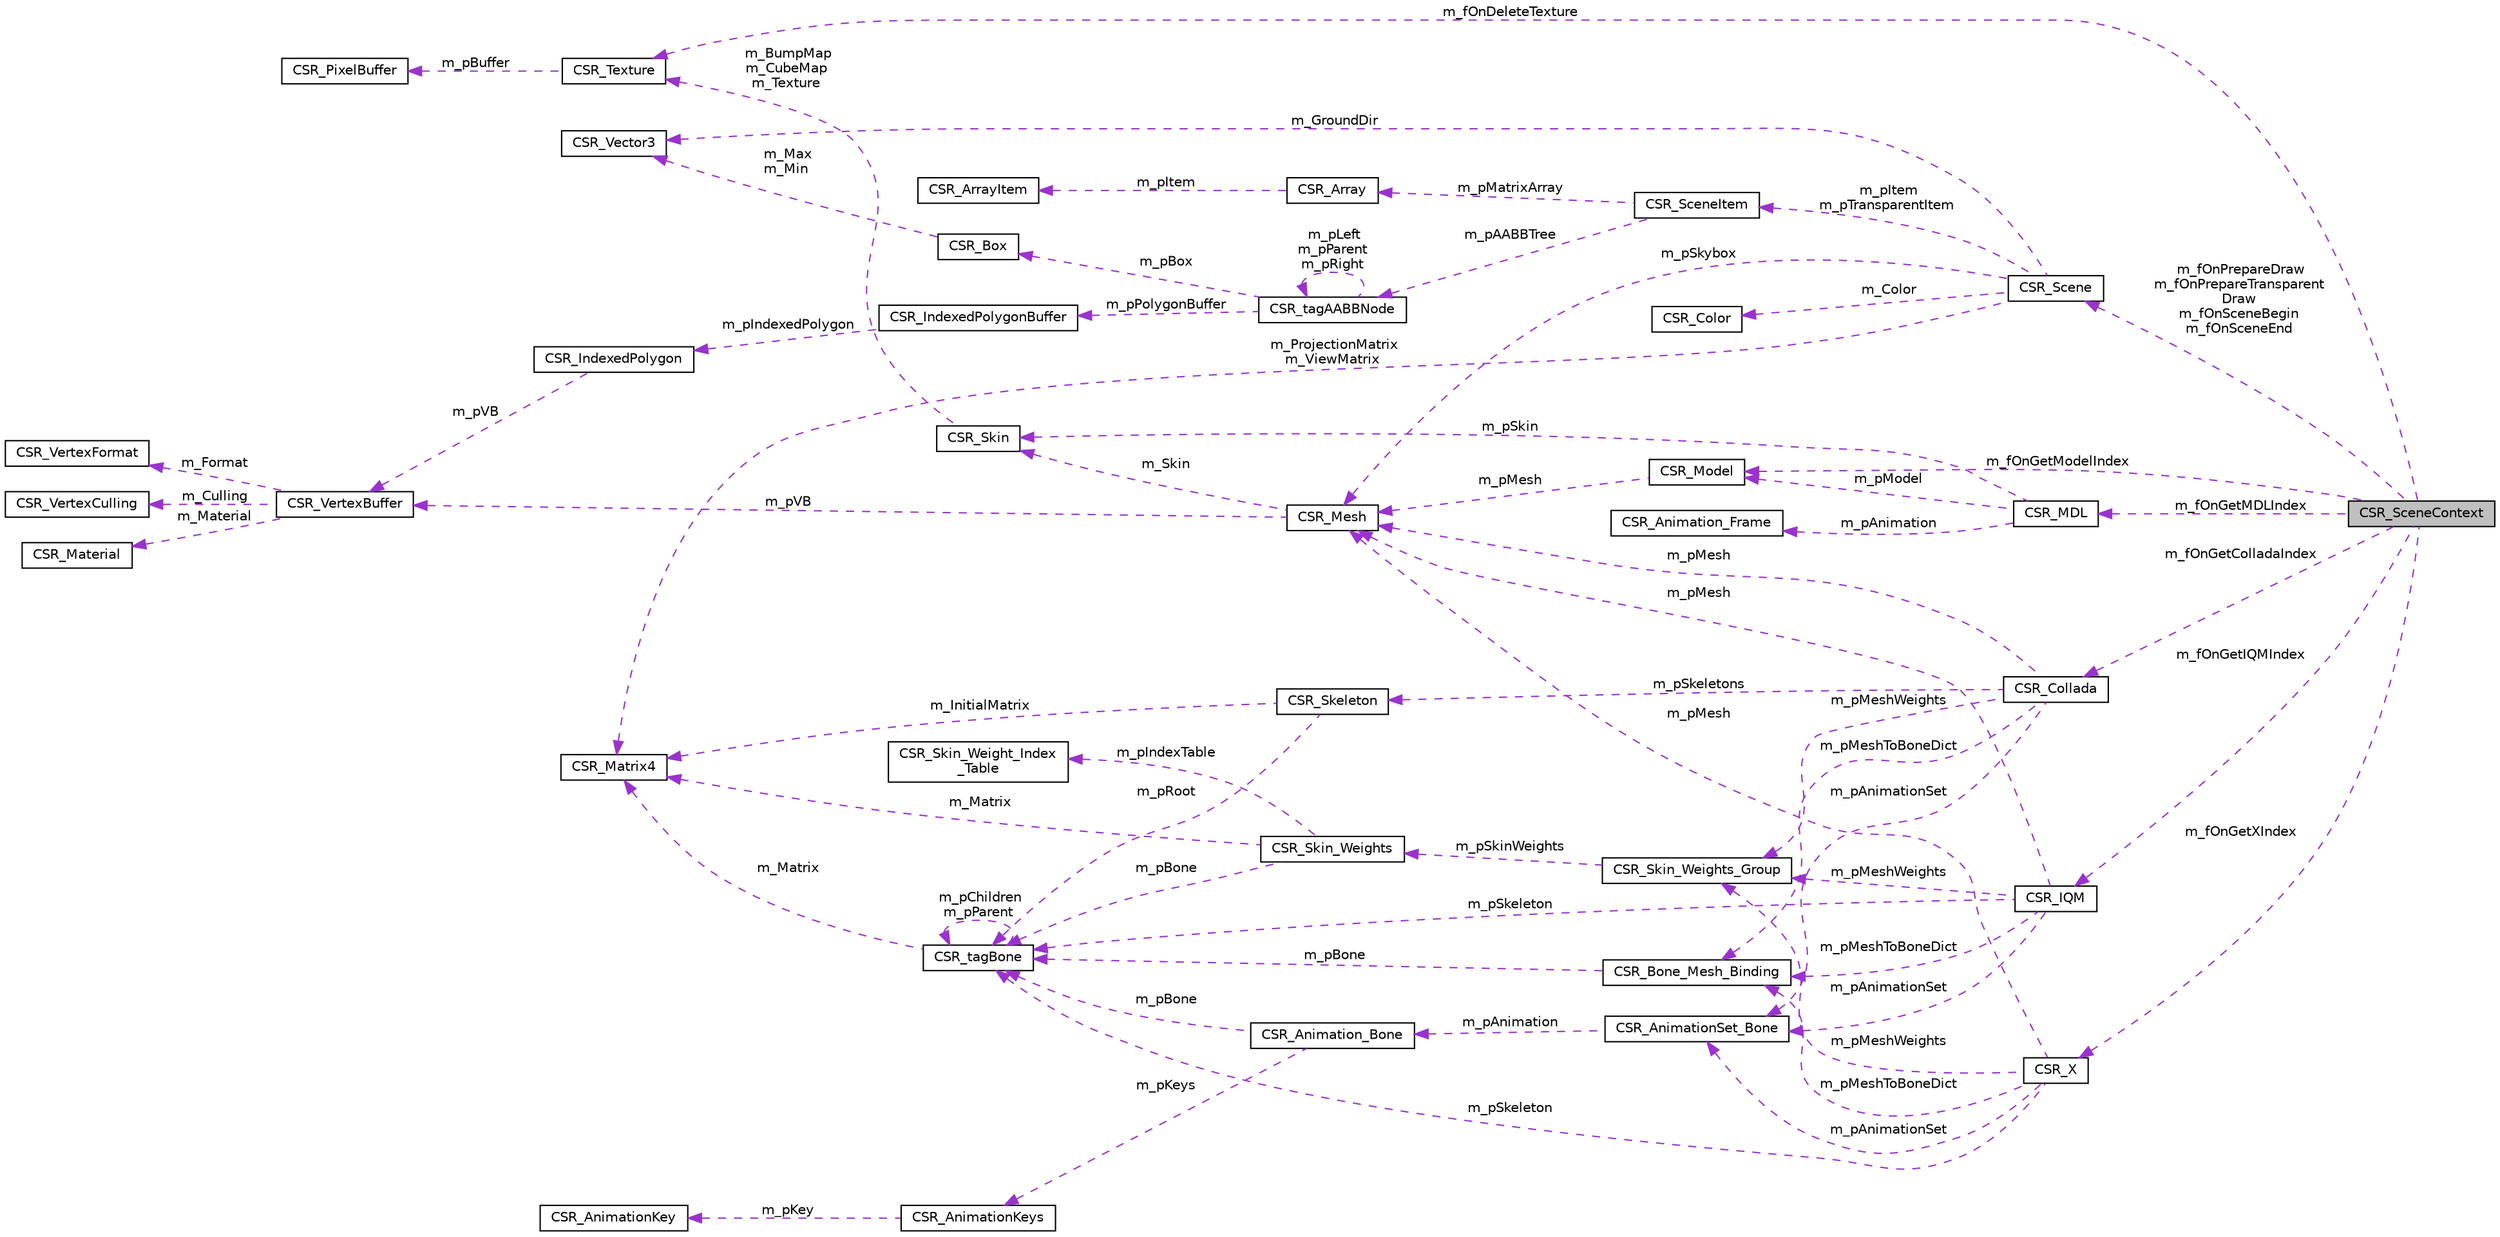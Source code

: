 digraph "CSR_SceneContext"
{
 // LATEX_PDF_SIZE
  edge [fontname="Helvetica",fontsize="10",labelfontname="Helvetica",labelfontsize="10"];
  node [fontname="Helvetica",fontsize="10",shape=record];
  rankdir="LR";
  Node1 [label="CSR_SceneContext",height=0.2,width=0.4,color="black", fillcolor="grey75", style="filled", fontcolor="black",tooltip=" "];
  Node2 -> Node1 [dir="back",color="darkorchid3",fontsize="10",style="dashed",label=" m_fOnPrepareDraw\nm_fOnPrepareTransparent\lDraw\nm_fOnSceneBegin\nm_fOnSceneEnd" ,fontname="Helvetica"];
  Node2 [label="CSR_Scene",height=0.2,width=0.4,color="black", fillcolor="white", style="filled",URL="$struct_c_s_r___scene.html",tooltip=" "];
  Node3 -> Node2 [dir="back",color="darkorchid3",fontsize="10",style="dashed",label=" m_Color" ,fontname="Helvetica"];
  Node3 [label="CSR_Color",height=0.2,width=0.4,color="black", fillcolor="white", style="filled",URL="$struct_c_s_r___color.html",tooltip=" "];
  Node4 -> Node2 [dir="back",color="darkorchid3",fontsize="10",style="dashed",label=" m_ProjectionMatrix\nm_ViewMatrix" ,fontname="Helvetica"];
  Node4 [label="CSR_Matrix4",height=0.2,width=0.4,color="black", fillcolor="white", style="filled",URL="$struct_c_s_r___matrix4.html",tooltip=" "];
  Node5 -> Node2 [dir="back",color="darkorchid3",fontsize="10",style="dashed",label=" m_GroundDir" ,fontname="Helvetica"];
  Node5 [label="CSR_Vector3",height=0.2,width=0.4,color="black", fillcolor="white", style="filled",URL="$struct_c_s_r___vector3.html",tooltip=" "];
  Node6 -> Node2 [dir="back",color="darkorchid3",fontsize="10",style="dashed",label=" m_pSkybox" ,fontname="Helvetica"];
  Node6 [label="CSR_Mesh",height=0.2,width=0.4,color="black", fillcolor="white", style="filled",URL="$struct_c_s_r___mesh.html",tooltip=" "];
  Node7 -> Node6 [dir="back",color="darkorchid3",fontsize="10",style="dashed",label=" m_Skin" ,fontname="Helvetica"];
  Node7 [label="CSR_Skin",height=0.2,width=0.4,color="black", fillcolor="white", style="filled",URL="$struct_c_s_r___skin.html",tooltip=" "];
  Node8 -> Node7 [dir="back",color="darkorchid3",fontsize="10",style="dashed",label=" m_BumpMap\nm_CubeMap\nm_Texture" ,fontname="Helvetica"];
  Node8 [label="CSR_Texture",height=0.2,width=0.4,color="black", fillcolor="white", style="filled",URL="$struct_c_s_r___texture.html",tooltip=" "];
  Node9 -> Node8 [dir="back",color="darkorchid3",fontsize="10",style="dashed",label=" m_pBuffer" ,fontname="Helvetica"];
  Node9 [label="CSR_PixelBuffer",height=0.2,width=0.4,color="black", fillcolor="white", style="filled",URL="$struct_c_s_r___pixel_buffer.html",tooltip=" "];
  Node10 -> Node6 [dir="back",color="darkorchid3",fontsize="10",style="dashed",label=" m_pVB" ,fontname="Helvetica"];
  Node10 [label="CSR_VertexBuffer",height=0.2,width=0.4,color="black", fillcolor="white", style="filled",URL="$struct_c_s_r___vertex_buffer.html",tooltip=" "];
  Node11 -> Node10 [dir="back",color="darkorchid3",fontsize="10",style="dashed",label=" m_Format" ,fontname="Helvetica"];
  Node11 [label="CSR_VertexFormat",height=0.2,width=0.4,color="black", fillcolor="white", style="filled",URL="$struct_c_s_r___vertex_format.html",tooltip=" "];
  Node12 -> Node10 [dir="back",color="darkorchid3",fontsize="10",style="dashed",label=" m_Culling" ,fontname="Helvetica"];
  Node12 [label="CSR_VertexCulling",height=0.2,width=0.4,color="black", fillcolor="white", style="filled",URL="$struct_c_s_r___vertex_culling.html",tooltip=" "];
  Node13 -> Node10 [dir="back",color="darkorchid3",fontsize="10",style="dashed",label=" m_Material" ,fontname="Helvetica"];
  Node13 [label="CSR_Material",height=0.2,width=0.4,color="black", fillcolor="white", style="filled",URL="$struct_c_s_r___material.html",tooltip=" "];
  Node14 -> Node2 [dir="back",color="darkorchid3",fontsize="10",style="dashed",label=" m_pItem\nm_pTransparentItem" ,fontname="Helvetica"];
  Node14 [label="CSR_SceneItem",height=0.2,width=0.4,color="black", fillcolor="white", style="filled",URL="$struct_c_s_r___scene_item.html",tooltip=" "];
  Node15 -> Node14 [dir="back",color="darkorchid3",fontsize="10",style="dashed",label=" m_pMatrixArray" ,fontname="Helvetica"];
  Node15 [label="CSR_Array",height=0.2,width=0.4,color="black", fillcolor="white", style="filled",URL="$struct_c_s_r___array.html",tooltip=" "];
  Node16 -> Node15 [dir="back",color="darkorchid3",fontsize="10",style="dashed",label=" m_pItem" ,fontname="Helvetica"];
  Node16 [label="CSR_ArrayItem",height=0.2,width=0.4,color="black", fillcolor="white", style="filled",URL="$struct_c_s_r___array_item.html",tooltip=" "];
  Node17 -> Node14 [dir="back",color="darkorchid3",fontsize="10",style="dashed",label=" m_pAABBTree" ,fontname="Helvetica"];
  Node17 [label="CSR_tagAABBNode",height=0.2,width=0.4,color="black", fillcolor="white", style="filled",URL="$struct_c_s_r__tag_a_a_b_b_node.html",tooltip=" "];
  Node17 -> Node17 [dir="back",color="darkorchid3",fontsize="10",style="dashed",label=" m_pLeft\nm_pParent\nm_pRight" ,fontname="Helvetica"];
  Node18 -> Node17 [dir="back",color="darkorchid3",fontsize="10",style="dashed",label=" m_pBox" ,fontname="Helvetica"];
  Node18 [label="CSR_Box",height=0.2,width=0.4,color="black", fillcolor="white", style="filled",URL="$struct_c_s_r___box.html",tooltip=" "];
  Node5 -> Node18 [dir="back",color="darkorchid3",fontsize="10",style="dashed",label=" m_Max\nm_Min" ,fontname="Helvetica"];
  Node19 -> Node17 [dir="back",color="darkorchid3",fontsize="10",style="dashed",label=" m_pPolygonBuffer" ,fontname="Helvetica"];
  Node19 [label="CSR_IndexedPolygonBuffer",height=0.2,width=0.4,color="black", fillcolor="white", style="filled",URL="$struct_c_s_r___indexed_polygon_buffer.html",tooltip=" "];
  Node20 -> Node19 [dir="back",color="darkorchid3",fontsize="10",style="dashed",label=" m_pIndexedPolygon" ,fontname="Helvetica"];
  Node20 [label="CSR_IndexedPolygon",height=0.2,width=0.4,color="black", fillcolor="white", style="filled",URL="$struct_c_s_r___indexed_polygon.html",tooltip=" "];
  Node10 -> Node20 [dir="back",color="darkorchid3",fontsize="10",style="dashed",label=" m_pVB" ,fontname="Helvetica"];
  Node21 -> Node1 [dir="back",color="darkorchid3",fontsize="10",style="dashed",label=" m_fOnGetModelIndex" ,fontname="Helvetica"];
  Node21 [label="CSR_Model",height=0.2,width=0.4,color="black", fillcolor="white", style="filled",URL="$struct_c_s_r___model.html",tooltip=" "];
  Node6 -> Node21 [dir="back",color="darkorchid3",fontsize="10",style="dashed",label=" m_pMesh" ,fontname="Helvetica"];
  Node22 -> Node1 [dir="back",color="darkorchid3",fontsize="10",style="dashed",label=" m_fOnGetColladaIndex" ,fontname="Helvetica"];
  Node22 [label="CSR_Collada",height=0.2,width=0.4,color="black", fillcolor="white", style="filled",URL="$struct_c_s_r___collada.html",tooltip=" "];
  Node6 -> Node22 [dir="back",color="darkorchid3",fontsize="10",style="dashed",label=" m_pMesh" ,fontname="Helvetica"];
  Node23 -> Node22 [dir="back",color="darkorchid3",fontsize="10",style="dashed",label=" m_pMeshWeights" ,fontname="Helvetica"];
  Node23 [label="CSR_Skin_Weights_Group",height=0.2,width=0.4,color="black", fillcolor="white", style="filled",URL="$struct_c_s_r___skin___weights___group.html",tooltip=" "];
  Node24 -> Node23 [dir="back",color="darkorchid3",fontsize="10",style="dashed",label=" m_pSkinWeights" ,fontname="Helvetica"];
  Node24 [label="CSR_Skin_Weights",height=0.2,width=0.4,color="black", fillcolor="white", style="filled",URL="$struct_c_s_r___skin___weights.html",tooltip=" "];
  Node25 -> Node24 [dir="back",color="darkorchid3",fontsize="10",style="dashed",label=" m_pBone" ,fontname="Helvetica"];
  Node25 [label="CSR_tagBone",height=0.2,width=0.4,color="black", fillcolor="white", style="filled",URL="$struct_c_s_r__tag_bone.html",tooltip=" "];
  Node4 -> Node25 [dir="back",color="darkorchid3",fontsize="10",style="dashed",label=" m_Matrix" ,fontname="Helvetica"];
  Node25 -> Node25 [dir="back",color="darkorchid3",fontsize="10",style="dashed",label=" m_pChildren\nm_pParent" ,fontname="Helvetica"];
  Node4 -> Node24 [dir="back",color="darkorchid3",fontsize="10",style="dashed",label=" m_Matrix" ,fontname="Helvetica"];
  Node26 -> Node24 [dir="back",color="darkorchid3",fontsize="10",style="dashed",label=" m_pIndexTable" ,fontname="Helvetica"];
  Node26 [label="CSR_Skin_Weight_Index\l_Table",height=0.2,width=0.4,color="black", fillcolor="white", style="filled",URL="$struct_c_s_r___skin___weight___index___table.html",tooltip=" "];
  Node27 -> Node22 [dir="back",color="darkorchid3",fontsize="10",style="dashed",label=" m_pMeshToBoneDict" ,fontname="Helvetica"];
  Node27 [label="CSR_Bone_Mesh_Binding",height=0.2,width=0.4,color="black", fillcolor="white", style="filled",URL="$struct_c_s_r___bone___mesh___binding.html",tooltip=" "];
  Node25 -> Node27 [dir="back",color="darkorchid3",fontsize="10",style="dashed",label=" m_pBone" ,fontname="Helvetica"];
  Node28 -> Node22 [dir="back",color="darkorchid3",fontsize="10",style="dashed",label=" m_pSkeletons" ,fontname="Helvetica"];
  Node28 [label="CSR_Skeleton",height=0.2,width=0.4,color="black", fillcolor="white", style="filled",URL="$struct_c_s_r___skeleton.html",tooltip=" "];
  Node25 -> Node28 [dir="back",color="darkorchid3",fontsize="10",style="dashed",label=" m_pRoot" ,fontname="Helvetica"];
  Node4 -> Node28 [dir="back",color="darkorchid3",fontsize="10",style="dashed",label=" m_InitialMatrix" ,fontname="Helvetica"];
  Node29 -> Node22 [dir="back",color="darkorchid3",fontsize="10",style="dashed",label=" m_pAnimationSet" ,fontname="Helvetica"];
  Node29 [label="CSR_AnimationSet_Bone",height=0.2,width=0.4,color="black", fillcolor="white", style="filled",URL="$struct_c_s_r___animation_set___bone.html",tooltip=" "];
  Node30 -> Node29 [dir="back",color="darkorchid3",fontsize="10",style="dashed",label=" m_pAnimation" ,fontname="Helvetica"];
  Node30 [label="CSR_Animation_Bone",height=0.2,width=0.4,color="black", fillcolor="white", style="filled",URL="$struct_c_s_r___animation___bone.html",tooltip=" "];
  Node25 -> Node30 [dir="back",color="darkorchid3",fontsize="10",style="dashed",label=" m_pBone" ,fontname="Helvetica"];
  Node31 -> Node30 [dir="back",color="darkorchid3",fontsize="10",style="dashed",label=" m_pKeys" ,fontname="Helvetica"];
  Node31 [label="CSR_AnimationKeys",height=0.2,width=0.4,color="black", fillcolor="white", style="filled",URL="$struct_c_s_r___animation_keys.html",tooltip=" "];
  Node32 -> Node31 [dir="back",color="darkorchid3",fontsize="10",style="dashed",label=" m_pKey" ,fontname="Helvetica"];
  Node32 [label="CSR_AnimationKey",height=0.2,width=0.4,color="black", fillcolor="white", style="filled",URL="$struct_c_s_r___animation_key.html",tooltip=" "];
  Node33 -> Node1 [dir="back",color="darkorchid3",fontsize="10",style="dashed",label=" m_fOnGetIQMIndex" ,fontname="Helvetica"];
  Node33 [label="CSR_IQM",height=0.2,width=0.4,color="black", fillcolor="white", style="filled",URL="$struct_c_s_r___i_q_m.html",tooltip=" "];
  Node6 -> Node33 [dir="back",color="darkorchid3",fontsize="10",style="dashed",label=" m_pMesh" ,fontname="Helvetica"];
  Node23 -> Node33 [dir="back",color="darkorchid3",fontsize="10",style="dashed",label=" m_pMeshWeights" ,fontname="Helvetica"];
  Node27 -> Node33 [dir="back",color="darkorchid3",fontsize="10",style="dashed",label=" m_pMeshToBoneDict" ,fontname="Helvetica"];
  Node25 -> Node33 [dir="back",color="darkorchid3",fontsize="10",style="dashed",label=" m_pSkeleton" ,fontname="Helvetica"];
  Node29 -> Node33 [dir="back",color="darkorchid3",fontsize="10",style="dashed",label=" m_pAnimationSet" ,fontname="Helvetica"];
  Node34 -> Node1 [dir="back",color="darkorchid3",fontsize="10",style="dashed",label=" m_fOnGetMDLIndex" ,fontname="Helvetica"];
  Node34 [label="CSR_MDL",height=0.2,width=0.4,color="black", fillcolor="white", style="filled",URL="$struct_c_s_r___m_d_l.html",tooltip=" "];
  Node21 -> Node34 [dir="back",color="darkorchid3",fontsize="10",style="dashed",label=" m_pModel" ,fontname="Helvetica"];
  Node35 -> Node34 [dir="back",color="darkorchid3",fontsize="10",style="dashed",label=" m_pAnimation" ,fontname="Helvetica"];
  Node35 [label="CSR_Animation_Frame",height=0.2,width=0.4,color="black", fillcolor="white", style="filled",URL="$struct_c_s_r___animation___frame.html",tooltip=" "];
  Node7 -> Node34 [dir="back",color="darkorchid3",fontsize="10",style="dashed",label=" m_pSkin" ,fontname="Helvetica"];
  Node36 -> Node1 [dir="back",color="darkorchid3",fontsize="10",style="dashed",label=" m_fOnGetXIndex" ,fontname="Helvetica"];
  Node36 [label="CSR_X",height=0.2,width=0.4,color="black", fillcolor="white", style="filled",URL="$struct_c_s_r___x.html",tooltip=" "];
  Node6 -> Node36 [dir="back",color="darkorchid3",fontsize="10",style="dashed",label=" m_pMesh" ,fontname="Helvetica"];
  Node23 -> Node36 [dir="back",color="darkorchid3",fontsize="10",style="dashed",label=" m_pMeshWeights" ,fontname="Helvetica"];
  Node27 -> Node36 [dir="back",color="darkorchid3",fontsize="10",style="dashed",label=" m_pMeshToBoneDict" ,fontname="Helvetica"];
  Node25 -> Node36 [dir="back",color="darkorchid3",fontsize="10",style="dashed",label=" m_pSkeleton" ,fontname="Helvetica"];
  Node29 -> Node36 [dir="back",color="darkorchid3",fontsize="10",style="dashed",label=" m_pAnimationSet" ,fontname="Helvetica"];
  Node8 -> Node1 [dir="back",color="darkorchid3",fontsize="10",style="dashed",label=" m_fOnDeleteTexture" ,fontname="Helvetica"];
}
